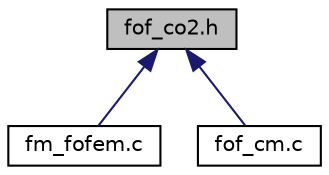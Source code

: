 digraph "fof_co2.h"
{
  edge [fontname="Helvetica",fontsize="10",labelfontname="Helvetica",labelfontsize="10"];
  node [fontname="Helvetica",fontsize="10",shape=record];
  Node1 [label="fof_co2.h",height=0.2,width=0.4,color="black", fillcolor="grey75", style="filled", fontcolor="black"];
  Node1 -> Node2 [dir="back",color="midnightblue",fontsize="10",style="solid",fontname="Helvetica"];
  Node2 [label="fm_fofem.c",height=0.2,width=0.4,color="black", fillcolor="white", style="filled",URL="$fm__fofem_8c.html"];
  Node1 -> Node3 [dir="back",color="midnightblue",fontsize="10",style="solid",fontname="Helvetica"];
  Node3 [label="fof_cm.c",height=0.2,width=0.4,color="black", fillcolor="white", style="filled",URL="$fof__cm_8c.html"];
}
